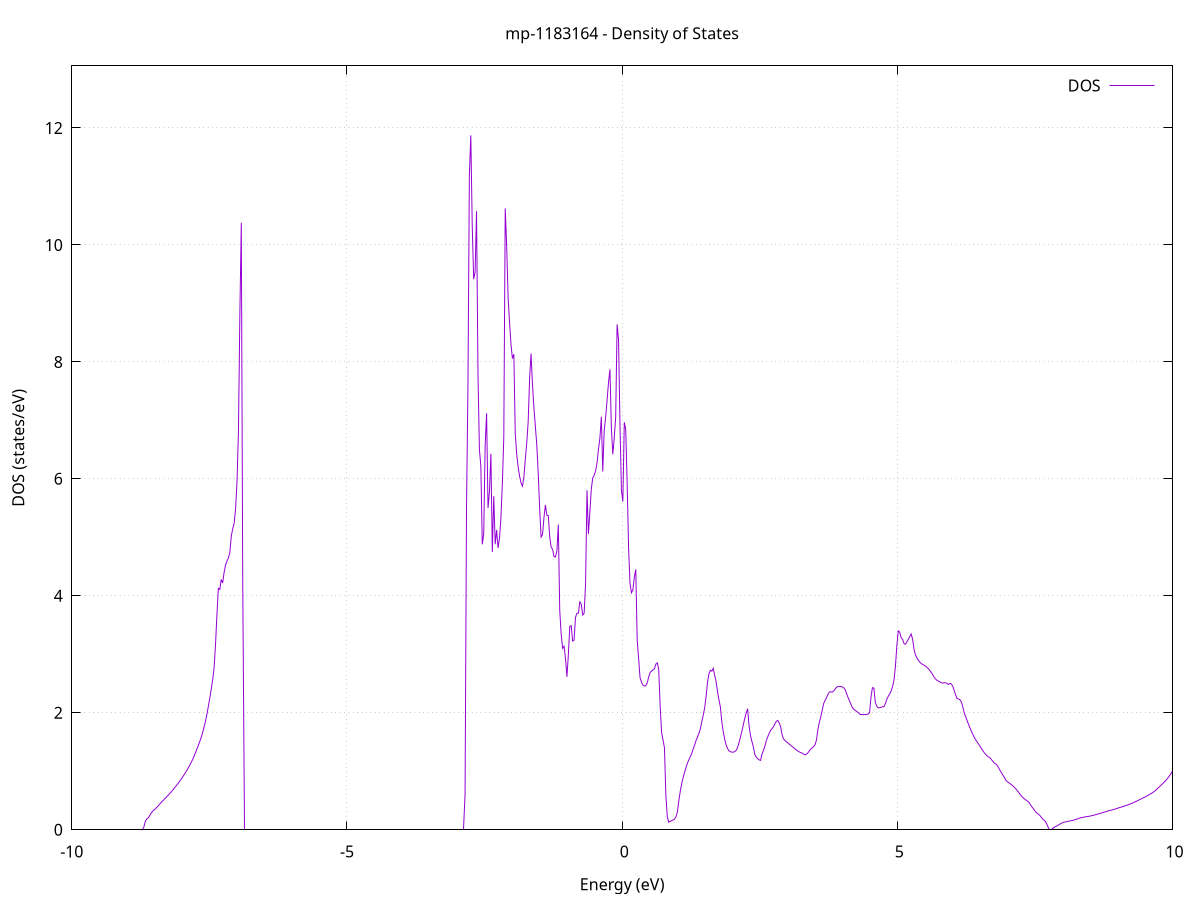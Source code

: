 set title 'mp-1183164 - Density of States'
set xlabel 'Energy (eV)'
set ylabel 'DOS (states/eV)'
set grid
set xrange [-10:10]
set yrange [0:13.061]
set xzeroaxis lt -1
set terminal png size 800,600
set output 'mp-1183164_dos_gnuplot.png'
plot '-' using 1:2 with lines title 'DOS'
-11.090000 0.000000
-11.063900 0.000000
-11.037800 0.000000
-11.011800 0.000000
-10.985700 0.000000
-10.959700 0.000000
-10.933600 0.000000
-10.907500 0.000000
-10.881500 0.000000
-10.855400 0.000000
-10.829300 0.000000
-10.803300 0.000000
-10.777200 0.000000
-10.751200 0.000000
-10.725100 0.000000
-10.699000 0.000000
-10.673000 0.000000
-10.646900 0.000000
-10.620800 0.000000
-10.594800 0.000000
-10.568700 0.000000
-10.542600 0.000000
-10.516600 0.000000
-10.490500 0.000000
-10.464500 0.000000
-10.438400 0.000000
-10.412300 0.000000
-10.386300 0.000000
-10.360200 0.000000
-10.334100 0.000000
-10.308100 0.000000
-10.282000 0.000000
-10.256000 0.000000
-10.229900 0.000000
-10.203800 0.000000
-10.177800 0.000000
-10.151700 0.000000
-10.125600 0.000000
-10.099600 0.000000
-10.073500 0.000000
-10.047500 0.000000
-10.021400 0.000000
-9.995300 0.000000
-9.969300 0.000000
-9.943200 0.000000
-9.917100 0.000000
-9.891100 0.000000
-9.865000 0.000000
-9.838900 0.000000
-9.812900 0.000000
-9.786800 0.000000
-9.760800 0.000000
-9.734700 0.000000
-9.708600 0.000000
-9.682600 0.000000
-9.656500 0.000000
-9.630400 0.000000
-9.604400 0.000000
-9.578300 0.000000
-9.552300 0.000000
-9.526200 0.000000
-9.500100 0.000000
-9.474100 0.000000
-9.448000 0.000000
-9.421900 0.000000
-9.395900 0.000000
-9.369800 0.000000
-9.343800 0.000000
-9.317700 0.000000
-9.291600 0.000000
-9.265600 0.000000
-9.239500 0.000000
-9.213400 0.000000
-9.187400 0.000000
-9.161300 0.000000
-9.135200 0.000000
-9.109200 0.000000
-9.083100 0.000000
-9.057100 0.000000
-9.031000 0.000000
-9.004900 0.000000
-8.978900 0.000000
-8.952800 0.000000
-8.926700 0.000000
-8.900700 0.000000
-8.874600 0.000000
-8.848600 0.000000
-8.822500 0.000000
-8.796400 0.000000
-8.770400 0.000000
-8.744300 0.000000
-8.718200 0.000300
-8.692200 0.040400
-8.666100 0.142000
-8.640000 0.184700
-8.614000 0.199000
-8.587900 0.237600
-8.561900 0.278300
-8.535800 0.312800
-8.509700 0.336100
-8.483700 0.354900
-8.457600 0.380400
-8.431500 0.407700
-8.405500 0.435300
-8.379400 0.463000
-8.353400 0.487700
-8.327300 0.513400
-8.301200 0.540700
-8.275200 0.565500
-8.249100 0.590400
-8.223000 0.616800
-8.197000 0.643800
-8.170900 0.673300
-8.144900 0.703600
-8.118800 0.734000
-8.092700 0.764800
-8.066700 0.796600
-8.040600 0.829000
-8.014500 0.861800
-7.988500 0.898400
-7.962400 0.936200
-7.936300 0.975000
-7.910300 1.014700
-7.884200 1.057200
-7.858200 1.103000
-7.832100 1.149700
-7.806000 1.198600
-7.780000 1.253600
-7.753900 1.314100
-7.727800 1.376400
-7.701800 1.440500
-7.675700 1.506900
-7.649700 1.576000
-7.623600 1.659200
-7.597500 1.752500
-7.571500 1.855500
-7.545400 1.972500
-7.519300 2.107800
-7.493300 2.247200
-7.467200 2.397800
-7.441200 2.560500
-7.415100 2.760700
-7.389000 3.155600
-7.363000 3.674900
-7.336900 4.128000
-7.310800 4.107900
-7.284800 4.279800
-7.258700 4.218200
-7.232600 4.399700
-7.206600 4.525400
-7.180500 4.594400
-7.154500 4.648000
-7.128400 4.737600
-7.102300 5.016700
-7.076300 5.145400
-7.050200 5.238600
-7.024100 5.486600
-6.998100 5.950200
-6.972000 6.782500
-6.946000 8.821000
-6.919900 10.377400
-6.893800 4.217000
-6.867800 0.000000
-6.841700 0.000000
-6.815600 0.000000
-6.789600 0.000000
-6.763500 0.000000
-6.737500 0.000000
-6.711400 0.000000
-6.685300 0.000000
-6.659300 0.000000
-6.633200 0.000000
-6.607100 0.000000
-6.581100 0.000000
-6.555000 0.000000
-6.528900 0.000000
-6.502900 0.000000
-6.476800 0.000000
-6.450800 0.000000
-6.424700 0.000000
-6.398600 0.000000
-6.372600 0.000000
-6.346500 0.000000
-6.320400 0.000000
-6.294400 0.000000
-6.268300 0.000000
-6.242300 0.000000
-6.216200 0.000000
-6.190100 0.000000
-6.164100 0.000000
-6.138000 0.000000
-6.111900 0.000000
-6.085900 0.000000
-6.059800 0.000000
-6.033800 0.000000
-6.007700 0.000000
-5.981600 0.000000
-5.955600 0.000000
-5.929500 0.000000
-5.903400 0.000000
-5.877400 0.000000
-5.851300 0.000000
-5.825200 0.000000
-5.799200 0.000000
-5.773100 0.000000
-5.747100 0.000000
-5.721000 0.000000
-5.694900 0.000000
-5.668900 0.000000
-5.642800 0.000000
-5.616700 0.000000
-5.590700 0.000000
-5.564600 0.000000
-5.538600 0.000000
-5.512500 0.000000
-5.486400 0.000000
-5.460400 0.000000
-5.434300 0.000000
-5.408200 0.000000
-5.382200 0.000000
-5.356100 0.000000
-5.330100 0.000000
-5.304000 0.000000
-5.277900 0.000000
-5.251900 0.000000
-5.225800 0.000000
-5.199700 0.000000
-5.173700 0.000000
-5.147600 0.000000
-5.121500 0.000000
-5.095500 0.000000
-5.069400 0.000000
-5.043400 0.000000
-5.017300 0.000000
-4.991200 0.000000
-4.965200 0.000000
-4.939100 0.000000
-4.913000 0.000000
-4.887000 0.000000
-4.860900 0.000000
-4.834900 0.000000
-4.808800 0.000000
-4.782700 0.000000
-4.756700 0.000000
-4.730600 0.000000
-4.704500 0.000000
-4.678500 0.000000
-4.652400 0.000000
-4.626400 0.000000
-4.600300 0.000000
-4.574200 0.000000
-4.548200 0.000000
-4.522100 0.000000
-4.496000 0.000000
-4.470000 0.000000
-4.443900 0.000000
-4.417800 0.000000
-4.391800 0.000000
-4.365700 0.000000
-4.339700 0.000000
-4.313600 0.000000
-4.287500 0.000000
-4.261500 0.000000
-4.235400 0.000000
-4.209300 0.000000
-4.183300 0.000000
-4.157200 0.000000
-4.131200 0.000000
-4.105100 0.000000
-4.079000 0.000000
-4.053000 0.000000
-4.026900 0.000000
-4.000800 0.000000
-3.974800 0.000000
-3.948700 0.000000
-3.922700 0.000000
-3.896600 0.000000
-3.870500 0.000000
-3.844500 0.000000
-3.818400 0.000000
-3.792300 0.000000
-3.766300 0.000000
-3.740200 0.000000
-3.714100 0.000000
-3.688100 0.000000
-3.662000 0.000000
-3.636000 0.000000
-3.609900 0.000000
-3.583800 0.000000
-3.557800 0.000000
-3.531700 0.000000
-3.505600 0.000000
-3.479600 0.000000
-3.453500 0.000000
-3.427500 0.000000
-3.401400 0.000000
-3.375300 0.000000
-3.349300 0.000000
-3.323200 0.000000
-3.297100 0.000000
-3.271100 0.000000
-3.245000 0.000000
-3.219000 0.000000
-3.192900 0.000000
-3.166800 0.000000
-3.140800 0.000000
-3.114700 0.000000
-3.088600 0.000000
-3.062600 0.000000
-3.036500 0.000000
-3.010400 0.000000
-2.984400 0.000000
-2.958300 0.000000
-2.932300 0.000000
-2.906200 0.000000
-2.880100 0.000000
-2.854100 0.609700
-2.828000 5.476400
-2.801900 7.564400
-2.775900 11.184200
-2.749800 11.873500
-2.723800 10.327900
-2.697700 9.414400
-2.671600 9.537400
-2.645600 10.576800
-2.619500 7.794500
-2.593400 6.504900
-2.567400 6.218300
-2.541300 4.880700
-2.515300 5.055400
-2.489200 6.562600
-2.463100 7.122000
-2.437100 5.502000
-2.411000 5.778000
-2.384900 6.429700
-2.358900 4.749400
-2.332800 5.702700
-2.306700 4.882500
-2.280700 5.126800
-2.254600 4.817800
-2.228600 4.986700
-2.202500 5.334500
-2.176400 5.922700
-2.150400 6.714100
-2.124300 10.624800
-2.098200 9.979900
-2.072200 9.101400
-2.046100 8.674800
-2.020100 8.305200
-1.994000 8.057200
-1.967900 8.131900
-1.941900 6.770800
-1.915800 6.419200
-1.889700 6.206400
-1.863700 6.048200
-1.837600 5.932800
-1.811500 5.874800
-1.785500 6.030600
-1.759400 6.340400
-1.733400 6.611300
-1.707300 6.979400
-1.681200 7.719200
-1.655200 8.141800
-1.629100 7.608900
-1.603000 7.211000
-1.577000 6.899800
-1.550900 6.578600
-1.524900 6.098400
-1.498800 5.496300
-1.472700 5.004600
-1.446700 5.047500
-1.420600 5.340000
-1.394500 5.552800
-1.368500 5.378400
-1.342400 5.372100
-1.316400 5.015500
-1.290300 4.833900
-1.264200 4.796600
-1.238200 4.672900
-1.212100 4.664300
-1.186000 4.761600
-1.160000 5.219600
-1.133900 3.751000
-1.107800 3.343300
-1.081800 3.103500
-1.055700 3.138900
-1.029700 2.933300
-1.003600 2.615400
-0.977500 2.989900
-0.951500 3.479200
-0.925400 3.489800
-0.899300 3.226100
-0.873300 3.243200
-0.847200 3.631400
-0.821200 3.702700
-0.795100 3.702000
-0.769000 3.896500
-0.743000 3.859200
-0.716900 3.671300
-0.690800 3.703000
-0.664800 4.200700
-0.638700 5.805000
-0.612700 5.058300
-0.586600 5.430500
-0.560500 5.823800
-0.534500 6.015700
-0.508400 6.057800
-0.482300 6.139900
-0.456300 6.270600
-0.430200 6.505200
-0.404100 6.694900
-0.378100 7.062400
-0.352000 6.126200
-0.326000 6.824000
-0.299900 7.052300
-0.273800 7.338300
-0.247800 7.649200
-0.221700 7.872400
-0.195600 6.866700
-0.169600 6.419800
-0.143500 6.703700
-0.117500 7.051700
-0.091400 8.640800
-0.065300 8.370400
-0.039300 6.921900
-0.013200 5.806100
0.012900 5.611000
0.038900 6.967500
0.065000 6.842200
0.091000 5.929700
0.117100 4.808100
0.143200 4.209000
0.169200 4.051000
0.195300 4.104500
0.221400 4.318900
0.247400 4.452500
0.273500 3.241300
0.299600 2.925800
0.325600 2.598600
0.351700 2.522200
0.377700 2.473700
0.403800 2.456700
0.429900 2.464100
0.455900 2.511300
0.482000 2.610600
0.508100 2.690100
0.534100 2.711600
0.560200 2.735600
0.586200 2.749700
0.612300 2.832800
0.638400 2.853600
0.664400 2.741600
0.690500 2.118900
0.716600 1.667500
0.742600 1.534800
0.768700 1.405000
0.794700 0.577200
0.820800 0.219600
0.846900 0.129500
0.872900 0.142900
0.899000 0.155800
0.925100 0.168400
0.951100 0.180900
0.977200 0.221100
1.003300 0.303600
1.029300 0.490100
1.055400 0.654700
1.081400 0.787600
1.107500 0.889800
1.133600 0.977400
1.159600 1.062800
1.185700 1.137200
1.211800 1.195900
1.237800 1.248300
1.263900 1.301500
1.289900 1.379800
1.316000 1.446100
1.342100 1.524900
1.368100 1.581800
1.394200 1.647600
1.420300 1.725300
1.446300 1.840500
1.472400 1.955700
1.498400 2.077200
1.524500 2.274200
1.550600 2.516100
1.576600 2.665700
1.602700 2.728200
1.628800 2.711400
1.654800 2.760400
1.680900 2.642200
1.707000 2.535100
1.733000 2.359400
1.759100 2.226200
1.785100 2.098800
1.811200 1.845100
1.837300 1.677600
1.863300 1.547200
1.889400 1.450900
1.915500 1.389200
1.941500 1.350000
1.967600 1.334900
1.993600 1.327800
2.019700 1.326800
2.045800 1.336000
2.071800 1.357400
2.097900 1.406700
2.124000 1.490000
2.150000 1.586300
2.176100 1.684600
2.202100 1.795400
2.228200 1.905500
2.254300 1.996000
2.280300 2.069500
2.306400 1.770900
2.332500 1.608600
2.358500 1.508200
2.384600 1.415700
2.410700 1.289100
2.436700 1.241400
2.462800 1.216500
2.488800 1.195400
2.514900 1.185900
2.541000 1.294100
2.567000 1.351100
2.593100 1.430200
2.619200 1.520900
2.645200 1.588100
2.671300 1.648100
2.697300 1.698800
2.723400 1.729700
2.749500 1.760400
2.775500 1.811800
2.801600 1.856100
2.827700 1.869200
2.853700 1.828200
2.879800 1.760900
2.905800 1.627400
2.931900 1.554200
2.958000 1.528100
2.984000 1.505700
3.010100 1.485000
3.036200 1.464700
3.062200 1.444700
3.088300 1.424800
3.114400 1.404400
3.140400 1.383800
3.166500 1.363600
3.192500 1.346600
3.218600 1.331900
3.244700 1.319600
3.270700 1.309900
3.296800 1.295300
3.322900 1.281600
3.348900 1.292300
3.375000 1.315500
3.401000 1.350200
3.427100 1.379400
3.453200 1.400300
3.479200 1.423300
3.505300 1.454600
3.531400 1.536200
3.557400 1.718700
3.583500 1.839700
3.609500 1.930400
3.635600 2.046200
3.661700 2.157700
3.687700 2.211500
3.713800 2.260600
3.739900 2.315000
3.765900 2.356700
3.792000 2.359700
3.818100 2.352900
3.844100 2.373500
3.870200 2.405200
3.896200 2.437000
3.922300 2.447800
3.948400 2.452100
3.974400 2.450000
4.000500 2.442600
4.026600 2.427300
4.052600 2.395400
4.078700 2.327400
4.104700 2.262600
4.130800 2.203800
4.156900 2.147900
4.182900 2.088200
4.209000 2.061700
4.235100 2.041000
4.261100 2.022800
4.287200 2.005600
4.313200 1.982600
4.339300 1.968100
4.365400 1.968100
4.391400 1.969000
4.417500 1.970000
4.443600 1.972300
4.469600 1.978300
4.495700 2.003000
4.521800 2.271900
4.547800 2.430100
4.573900 2.421300
4.599900 2.181200
4.626000 2.112900
4.652100 2.085100
4.678100 2.086300
4.704200 2.093300
4.730300 2.104300
4.756300 2.102100
4.782400 2.156200
4.808400 2.229900
4.834500 2.281900
4.860600 2.320400
4.886600 2.370500
4.912700 2.446500
4.938800 2.559600
4.964800 2.780400
4.990900 3.145500
5.016900 3.399800
5.043000 3.380200
5.069100 3.282800
5.095100 3.257900
5.121200 3.184500
5.147300 3.171800
5.173300 3.212600
5.199400 3.255600
5.225500 3.304600
5.251500 3.347200
5.277600 3.259700
5.303600 3.085700
5.329700 2.988000
5.355800 2.938500
5.381800 2.900000
5.407900 2.867400
5.434000 2.842700
5.460000 2.826600
5.486100 2.813400
5.512100 2.800700
5.538200 2.776300
5.564300 2.754000
5.590300 2.723400
5.616400 2.690900
5.642500 2.652100
5.668500 2.610900
5.694600 2.578300
5.720700 2.554200
5.746700 2.540700
5.772800 2.530300
5.798800 2.514400
5.824900 2.508500
5.851000 2.514100
5.877000 2.514000
5.903100 2.499800
5.929200 2.484600
5.955200 2.504600
5.981300 2.493300
6.007300 2.453200
6.033400 2.380000
6.059500 2.303800
6.085500 2.244200
6.111600 2.236100
6.137700 2.223400
6.163700 2.187100
6.189800 2.102000
6.215800 1.997500
6.241900 1.932500
6.268000 1.867100
6.294000 1.801600
6.320100 1.742700
6.346200 1.683900
6.372200 1.628400
6.398300 1.581400
6.424400 1.538100
6.450400 1.500700
6.476500 1.465900
6.502500 1.429100
6.528600 1.390700
6.554700 1.353000
6.580700 1.316300
6.606800 1.288200
6.632900 1.263500
6.658900 1.242200
6.685000 1.230900
6.711000 1.198400
6.737100 1.169100
6.763200 1.140000
6.789200 1.125400
6.815300 1.099900
6.841400 1.058900
6.867400 1.014700
6.893500 0.972100
6.919500 0.931300
6.945600 0.895300
6.971700 0.844700
6.997700 0.824100
7.023800 0.805400
7.049900 0.787900
7.075900 0.769100
7.102000 0.748800
7.128100 0.725200
7.154100 0.698900
7.180200 0.668400
7.206200 0.636600
7.232300 0.605100
7.258400 0.573100
7.284400 0.547400
7.310500 0.527000
7.336600 0.510200
7.362600 0.491700
7.388700 0.470700
7.414700 0.435700
7.440800 0.397600
7.466900 0.365800
7.492900 0.332400
7.519000 0.302900
7.545100 0.280900
7.571100 0.260500
7.597200 0.236700
7.623200 0.204100
7.649300 0.175800
7.675400 0.160100
7.701400 0.122400
7.727500 0.074400
7.753600 0.014400
7.779600 0.000300
7.805700 0.010100
7.831800 0.030500
7.857800 0.045900
7.883900 0.057000
7.909900 0.071600
7.936000 0.086000
7.962100 0.100300
7.988100 0.114400
8.014200 0.125400
8.040300 0.131200
8.066300 0.137100
8.092400 0.142200
8.118400 0.147400
8.144500 0.152600
8.170600 0.157900
8.196600 0.163400
8.222700 0.170000
8.248800 0.177900
8.274800 0.186500
8.300900 0.195100
8.326900 0.203700
8.353000 0.209600
8.379100 0.214700
8.405100 0.219400
8.431200 0.223700
8.457300 0.227500
8.483300 0.231000
8.509400 0.235700
8.535500 0.241000
8.561500 0.247000
8.587600 0.253600
8.613600 0.260700
8.639700 0.267900
8.665800 0.275000
8.691800 0.282100
8.717900 0.289300
8.744000 0.296700
8.770000 0.304200
8.796100 0.311700
8.822100 0.319400
8.848200 0.326100
8.874300 0.331700
8.900300 0.338500
8.926400 0.345800
8.952500 0.353800
8.978500 0.361700
9.004600 0.369400
9.030600 0.377100
9.056700 0.384700
9.082800 0.392300
9.108800 0.400100
9.134900 0.408300
9.161000 0.416600
9.187000 0.425100
9.213100 0.433800
9.239200 0.443000
9.265200 0.453300
9.291300 0.464200
9.317300 0.475600
9.343400 0.487500
9.369500 0.499800
9.395500 0.511900
9.421600 0.524200
9.447700 0.536500
9.473700 0.548100
9.499800 0.560100
9.525800 0.573400
9.551900 0.587200
9.578000 0.601400
9.604000 0.615900
9.630100 0.630700
9.656200 0.646000
9.682200 0.664800
9.708300 0.689400
9.734300 0.711400
9.760400 0.733700
9.786500 0.756400
9.812500 0.780200
9.838600 0.805200
9.864700 0.831300
9.890700 0.856900
9.916800 0.887200
9.942900 0.920600
9.968900 0.953000
9.995000 0.997400
10.021000 1.124800
10.047100 1.200300
10.073200 1.264700
10.099200 1.327800
10.125300 1.478300
10.151400 1.628500
10.177400 1.697500
10.203500 1.730700
10.229500 1.686800
10.255600 1.523700
10.281700 1.432700
10.307700 1.418400
10.333800 1.409500
10.359900 1.402200
10.385900 1.401700
10.412000 1.409000
10.438000 1.416300
10.464100 1.423400
10.490200 1.422200
10.516200 1.418300
10.542300 1.413400
10.568400 1.405900
10.594400 1.374300
10.620500 1.372000
10.646600 1.369800
10.672600 1.368600
10.698700 1.368500
10.724700 1.368900
10.750800 1.369700
10.776900 1.371400
10.802900 1.374700
10.829000 1.378600
10.855100 1.381600
10.881100 1.384200
10.907200 1.387200
10.933200 1.390600
10.959300 1.396300
10.985400 1.401600
11.011400 1.405200
11.037500 1.409900
11.063600 1.416500
11.089600 1.423300
11.115700 1.429700
11.141700 1.435800
11.167800 1.442000
11.193900 1.448800
11.219900 1.461100
11.246000 1.478700
11.272100 1.494000
11.298100 1.511400
11.324200 1.532300
11.350300 1.578300
11.376300 1.619900
11.402400 1.660400
11.428400 1.709400
11.454500 1.730200
11.480600 1.714200
11.506600 1.731900
11.532700 1.823700
11.558800 1.910200
11.584800 2.006300
11.610900 2.138000
11.636900 3.005600
11.663000 2.016800
11.689100 1.752900
11.715100 1.610900
11.741200 1.516800
11.767300 1.434900
11.793300 1.359300
11.819400 1.298900
11.845400 1.226600
11.871500 1.167800
11.897600 1.174600
11.923600 1.176400
11.949700 1.140300
11.975800 1.114800
12.001800 1.077000
12.027900 1.022600
12.054000 0.966000
12.080000 0.927200
12.106100 0.879600
12.132100 0.822600
12.158200 0.708100
12.184300 0.670600
12.210300 0.703800
12.236400 0.556500
12.262500 0.460200
12.288500 0.502600
12.314600 0.552600
12.340600 0.597600
12.366700 0.648500
12.392800 0.708200
12.418800 0.791800
12.444900 0.891500
12.471000 0.998500
12.497000 1.324400
12.523100 2.057900
12.549200 1.673600
12.575200 1.556800
12.601300 1.510100
12.627300 1.536500
12.653400 1.565500
12.679500 1.592200
12.705500 1.613400
12.731600 1.630100
12.757700 1.642700
12.783700 1.690200
12.809800 1.748100
12.835800 1.833300
12.861900 1.937600
12.888000 2.051200
12.914000 2.204700
12.940100 2.368200
12.966200 2.631800
12.992200 2.999800
13.018300 3.345400
13.044300 3.788000
13.070400 4.269300
13.096500 4.875700
13.122500 5.273700
13.148600 5.312100
13.174700 5.428000
13.200700 4.868400
13.226800 4.588100
13.252900 4.991800
13.278900 6.255300
13.305000 6.872900
13.331000 6.375800
13.357100 3.909400
13.383200 3.146700
13.409200 2.686600
13.435300 2.344700
13.461400 2.092900
13.487400 1.910800
13.513500 1.829900
13.539500 1.815900
13.565600 1.776900
13.591700 1.729800
13.617700 1.651900
13.643800 1.562300
13.669900 1.500600
13.695900 1.392000
13.722000 1.306000
13.748000 1.222100
13.774100 1.098400
13.800200 1.047300
13.826200 1.009100
13.852300 0.983800
13.878400 0.971800
13.904400 0.968900
13.930500 0.976600
13.956600 0.987000
13.982600 0.999500
14.008700 1.026000
14.034700 1.025400
14.060800 0.957600
14.086900 0.884200
14.112900 0.859600
14.139000 0.874700
14.165100 0.893100
14.191100 0.913500
14.217200 0.948500
14.243200 0.947900
14.269300 0.965600
14.295400 0.983300
14.321400 1.000500
14.347500 1.018000
14.373600 1.037300
14.399600 1.060100
14.425700 1.097900
14.451700 1.143300
14.477800 1.219000
14.503900 1.366200
14.529900 1.713900
14.556000 2.119000
14.582100 2.471400
14.608100 2.653000
14.634200 2.759900
14.660300 2.801800
14.686300 2.876900
14.712400 3.042500
14.738400 3.299800
14.764500 3.591500
14.790600 3.886200
14.816600 4.213300
14.842700 4.652200
14.868800 4.737500
14.894800 4.322700
14.920900 4.082000
14.946900 3.590700
14.973000 3.288200
14.999100 3.205600
15.025100 3.145000
15.051200 3.033800
15.077300 2.932200
15.103300 2.801300
15.129400 2.642300
15.155400 2.568200
15.181500 2.518600
15.207600 2.526100
15.233600 2.448100
15.259700 2.310900
15.285800 2.111100
15.311800 1.898100
15.337900 1.595700
15.364000 1.461500
15.390000 1.390200
15.416100 1.328400
15.442100 1.289700
15.468200 1.260400
15.494300 1.239400
15.520300 1.259700
15.546400 1.296500
15.572500 1.328300
15.598500 1.357200
15.624600 1.388300
15.650600 1.426400
15.676700 1.470800
15.702800 1.517500
15.728800 1.562800
15.754900 1.611500
15.781000 1.607900
15.807000 1.629000
15.833100 1.648200
15.859100 1.668100
15.885200 1.682100
15.911300 1.658300
15.937300 1.661000
15.963400 1.669000
15.989500 1.675400
16.015500 1.680500
16.041600 1.685000
16.067700 1.689600
16.093700 1.694700
16.119800 1.700800
16.145800 1.708700
16.171900 1.719600
16.198000 1.727900
16.224000 1.741400
16.250100 1.752000
16.276200 1.769300
16.302200 2.116500
16.328300 1.949400
16.354300 2.068500
16.380400 2.406400
16.406500 3.135100
16.432500 3.977300
16.458600 4.324200
16.484700 4.267100
16.510700 4.505900
16.536800 3.800100
16.562800 3.069400
16.588900 2.575500
16.615000 2.349900
16.641000 2.205000
16.667100 2.055600
16.693200 1.924000
16.719200 1.803200
16.745300 1.687300
16.771400 1.599600
16.797400 1.548900
16.823500 1.482500
16.849500 1.433900
16.875600 1.411000
16.901700 1.391300
16.927700 1.373500
16.953800 1.357500
16.979900 1.343000
17.005900 1.329800
17.032000 1.317400
17.058000 1.307600
17.084100 1.303600
17.110200 1.308900
17.136200 1.317600
17.162300 1.319400
17.188400 1.309300
17.214400 1.306200
17.240500 1.300100
17.266500 1.291500
17.292600 1.283700
17.318700 1.284200
17.344700 1.302400
17.370800 1.337400
17.396900 1.391800
17.422900 1.750300
17.449000 1.647100
17.475100 1.589900
17.501100 1.474700
17.527200 1.359300
17.553200 1.250200
17.579300 1.147600
17.605400 1.102200
17.631400 1.069800
17.657500 1.046200
17.683600 1.031500
17.709600 1.017400
17.735700 0.994600
17.761700 0.978400
17.787800 0.977800
17.813900 0.979800
17.839900 0.983900
17.866000 0.988600
17.892100 0.995300
17.918100 1.005900
17.944200 1.020400
17.970200 1.038700
17.996300 1.065200
18.022400 1.108500
18.048400 1.167400
18.074500 1.268700
18.100600 1.367500
18.126600 1.480300
18.152700 1.588500
18.178800 1.695600
18.204800 1.819900
18.230900 1.941900
18.256900 2.034600
18.283000 2.091200
18.309100 2.112200
18.335100 2.118200
18.361200 2.153300
18.387300 2.163100
18.413300 2.083800
18.439400 1.982400
18.465400 1.910200
18.491500 1.825200
18.517600 1.739400
18.543600 1.659200
18.569700 1.590900
18.595800 1.546000
18.621800 1.507900
18.647900 1.440200
18.673900 1.356300
18.700000 1.224200
18.726100 1.113600
18.752100 1.069800
18.778200 1.064400
18.804300 1.092600
18.830300 1.177500
18.856400 1.256700
18.882500 1.310000
18.908500 1.336000
18.934600 1.333300
18.960600 1.337500
18.986700 1.348000
19.012800 1.370500
19.038800 1.423300
19.064900 1.554600
19.091000 1.636700
19.117000 1.709700
19.143100 1.784300
19.169100 1.857500
19.195200 1.965200
19.221300 2.147500
19.247300 2.283700
19.273400 2.224000
19.299500 2.136000
19.325500 2.084100
19.351600 1.949000
19.377600 1.803200
19.403700 1.588900
19.429800 1.483400
19.455800 1.417100
19.481900 1.374300
19.508000 1.330900
19.534000 1.325700
19.560100 1.324100
19.586200 1.325900
19.612200 1.344400
19.638300 1.357800
19.664300 1.365300
19.690400 1.383600
19.716500 1.426200
19.742500 1.602100
19.768600 1.712100
19.794700 1.798800
19.820700 1.885500
19.846800 1.986200
19.872800 2.080800
19.898900 2.284900
19.925000 2.260000
19.951000 2.173200
19.977100 2.086500
20.003200 1.984100
20.029200 1.916800
20.055300 1.899400
20.081400 1.825400
20.107400 1.727800
20.133500 1.663500
20.159500 1.646600
20.185600 1.640400
20.211700 1.634200
20.237700 1.624200
20.263800 1.613300
20.289900 1.606100
20.315900 1.604600
20.342000 1.611200
20.368000 1.614700
20.394100 1.623100
20.420200 1.632300
20.446200 1.650800
20.472300 1.676100
20.498400 1.694300
20.524400 1.708400
20.550500 1.756400
20.576500 1.761000
20.602600 1.707300
20.628700 1.631600
20.654700 1.553800
20.680800 1.461700
20.706900 1.352700
20.732900 1.230700
20.759000 1.093200
20.785100 0.949700
20.811100 0.838100
20.837200 0.761600
20.863200 0.687500
20.889300 0.599400
20.915400 0.512400
20.941400 0.462100
20.967500 0.404500
20.993600 0.320100
21.019600 0.301600
21.045700 0.294800
21.071700 0.290500
21.097800 0.287800
21.123900 0.285500
21.149900 0.295200
21.176000 0.313200
21.202100 0.332000
21.228100 0.351200
21.254200 0.370800
21.280200 0.391700
21.306300 0.445300
21.332400 0.496000
21.358400 0.517000
21.384500 0.547300
21.410600 0.574400
21.436600 0.620000
21.462700 0.701600
21.488800 0.837600
21.514800 1.049900
21.540900 1.240400
21.566900 1.328600
21.593000 1.397100
21.619100 1.458600
21.645100 1.529700
21.671200 1.572000
21.697300 1.587100
21.723300 1.561200
21.749400 1.549200
21.775400 1.542700
21.801500 1.517200
21.827600 1.477300
21.853600 1.442000
21.879700 1.424700
21.905800 1.451800
21.931800 1.450800
21.957900 1.428400
21.983900 1.403500
22.010000 1.390100
22.036100 1.387400
22.062100 1.403800
22.088200 1.440000
22.114300 1.493800
22.140300 1.561600
22.166400 1.645500
22.192500 1.753400
22.218500 1.921500
22.244600 2.153300
22.270600 2.357400
22.296700 2.730200
22.322800 2.508500
22.348800 2.564900
22.374900 2.594400
22.401000 2.592100
22.427000 2.567500
22.453100 2.537700
22.479100 2.553800
22.505200 2.629800
22.531300 2.711600
22.557300 2.808800
22.583400 2.841600
22.609500 2.794000
22.635500 2.682300
22.661600 2.366300
22.687600 2.291100
22.713700 2.250100
22.739800 2.181500
22.765800 2.071900
22.791900 2.035700
22.818000 2.004600
22.844000 1.964000
22.870100 1.915700
22.896200 1.887600
22.922200 1.889800
22.948300 1.860400
22.974300 1.859100
23.000400 1.787300
23.026500 1.737800
23.052500 1.711200
23.078600 1.704000
23.104700 1.715600
23.130700 1.713400
23.156800 1.746500
23.182800 1.782500
23.208900 1.765000
23.235000 1.768100
23.261000 1.766100
23.287100 1.736600
23.313200 1.692400
23.339200 1.657500
23.365300 1.657900
23.391300 1.674100
23.417400 1.645000
23.443500 1.596200
23.469500 1.573400
23.495600 1.552300
23.521700 1.532200
23.547700 1.509500
23.573800 1.475800
23.599900 1.437600
23.625900 1.399700
23.652000 1.388300
23.678000 1.385600
23.704100 1.387000
23.730200 1.398400
23.756200 1.397000
23.782300 1.398100
23.808400 1.418800
23.834400 1.448700
23.860500 1.476900
23.886500 1.499400
23.912600 1.509700
23.938700 1.485900
23.964700 1.516100
23.990800 1.539700
24.016900 1.568800
24.042900 1.603800
24.069000 1.643700
24.095000 1.688100
24.121100 1.736900
24.147200 1.808700
24.173200 1.911700
24.199300 1.960200
24.225400 2.005600
24.251400 2.097700
24.277500 2.123800
24.303600 2.228300
24.329600 2.370500
24.355700 2.482200
24.381700 2.520100
24.407800 2.531800
24.433900 2.569200
24.459900 2.564300
24.486000 2.583400
24.512100 2.600900
24.538100 2.616500
24.564200 2.612300
24.590200 2.629600
24.616300 2.661000
24.642400 2.610700
24.668400 2.575900
24.694500 2.576500
24.720600 2.604900
24.746600 2.663700
24.772700 2.762200
24.798700 2.877800
24.824800 3.115300
24.850900 3.414500
24.876900 3.619900
24.903000 3.517800
24.929100 3.347800
24.955100 3.249700
24.981200 3.162100
25.007300 3.071600
25.033300 2.996100
25.059400 2.971400
25.085400 2.954500
25.111500 2.943300
25.137600 3.011600
25.163600 2.809000
25.189700 2.615000
25.215800 2.435700
25.241800 2.283800
25.267900 2.205000
25.293900 2.101800
25.320000 2.099300
25.346100 2.108300
25.372100 2.097600
25.398200 2.052200
25.424300 1.985300
25.450300 1.943000
25.476400 1.950700
25.502400 1.950400
25.528500 1.958800
25.554600 1.958200
25.580600 1.897700
25.606700 1.810300
25.632800 1.977700
25.658800 2.190200
25.684900 2.422500
25.711000 2.531800
25.737000 2.618000
25.763100 2.693800
25.789100 2.756200
25.815200 2.801100
25.841300 2.664800
25.867300 2.504100
25.893400 2.443900
25.919500 2.376800
25.945500 2.325800
25.971600 2.410900
25.997600 3.208000
26.023700 3.241200
26.049800 2.632500
26.075800 2.475100
26.101900 3.061600
26.128000 3.218700
26.154000 3.565700
26.180100 3.903800
26.206100 4.103200
26.232200 4.169200
26.258300 3.988200
26.284300 3.876300
26.310400 3.776100
26.336500 3.695800
26.362500 3.674600
26.388600 3.691000
26.414700 3.726400
26.440700 3.804700
26.466800 3.934000
26.492800 4.039800
26.518900 3.798900
26.545000 3.623200
26.571000 3.173700
26.597100 2.950900
26.623200 2.831600
26.649200 2.763000
26.675300 2.788200
26.701300 2.699800
26.727400 2.487000
26.753500 2.436400
26.779500 2.454500
26.805600 2.442500
26.831700 2.391700
26.857700 2.400300
26.883800 2.462600
26.909800 2.556400
26.935900 2.682400
26.962000 2.876900
26.988000 3.192100
27.014100 3.197100
27.040200 3.379300
27.066200 3.538800
27.092300 3.467800
27.118400 3.330100
27.144400 3.264600
27.170500 3.130400
27.196500 2.901300
27.222600 2.858600
27.248700 2.850200
27.274700 2.865500
27.300800 2.887400
27.326900 2.808600
27.352900 2.809700
27.379000 2.852300
27.405000 3.009200
27.431100 3.065900
27.457200 2.789900
27.483200 2.399500
27.509300 2.278900
27.535400 2.311200
27.561400 2.325000
27.587500 2.368400
27.613600 2.787000
27.639600 3.216200
27.665700 3.147900
27.691700 3.102600
27.717800 3.138600
27.743900 3.124000
27.769900 3.395000
27.796000 3.238400
27.822100 3.259500
27.848100 3.284200
27.874200 3.320400
27.900200 3.330500
27.926300 3.232300
27.952400 3.043200
27.978400 3.275300
28.004500 3.108500
28.030600 2.909800
28.056600 2.734000
28.082700 2.583100
28.108700 2.444100
28.134800 2.341700
28.160900 2.231800
28.186900 2.136700
28.213000 2.064800
28.239100 1.985100
28.265100 1.953300
28.291200 1.970900
28.317300 1.935900
28.343300 1.920200
28.369400 1.923300
28.395400 1.922600
28.421500 1.981100
28.447600 2.111200
28.473600 2.276800
28.499700 2.474000
28.525800 2.663800
28.551800 2.825300
28.577900 2.971700
28.603900 3.092300
28.630000 3.127100
28.656100 3.093600
28.682100 3.038800
28.708200 3.010200
28.734300 3.113300
28.760300 3.303600
28.786400 3.253900
28.812400 3.191700
28.838500 3.089200
28.864600 2.906400
28.890600 2.690900
28.916700 2.468900
28.942800 2.321600
28.968800 2.200600
28.994900 2.086900
29.021000 2.079400
29.047000 2.098200
29.073100 2.178200
29.099100 2.461600
29.125200 2.700700
29.151300 2.695300
29.177300 2.728300
29.203400 2.739100
29.229500 2.595900
29.255500 2.531900
29.281600 2.532000
29.307600 2.566700
29.333700 2.611300
29.359800 2.660900
29.385800 2.745500
29.411900 2.857600
29.438000 2.950800
29.464000 3.065900
29.490100 3.113100
29.516100 3.086500
29.542200 3.040900
29.568300 2.981100
29.594300 2.899300
29.620400 2.926800
29.646500 2.779700
29.672500 2.599500
29.698600 2.361900
29.724700 2.127900
29.750700 1.945700
29.776800 1.838000
29.802800 1.874600
29.828900 1.912000
29.855000 2.012000
29.881000 2.253300
29.907100 2.330300
29.933200 2.126200
29.959200 2.356400
29.985300 2.452400
30.011300 2.555500
30.037400 2.703700
30.063500 2.567900
30.089500 2.606500
30.115600 2.592000
30.141700 2.469400
30.167700 2.322200
30.193800 2.176400
30.219800 2.072800
30.245900 1.990200
30.272000 1.930100
30.298000 1.928100
30.324100 1.949800
30.350200 1.990600
30.376200 2.045800
30.402300 2.109800
30.428400 2.188000
30.454400 2.239700
30.480500 2.291100
30.506500 2.326500
30.532600 2.352100
30.558700 2.382500
30.584700 2.444500
30.610800 2.507700
30.636900 2.549500
30.662900 2.575700
30.689000 2.487100
30.715000 2.220100
30.741100 2.129000
30.767200 2.297000
30.793200 2.236600
30.819300 2.005700
30.845400 1.924800
30.871400 1.867900
30.897500 1.838600
30.923500 1.828300
30.949600 1.815300
30.975700 1.813400
31.001700 1.791200
31.027800 1.735000
31.053900 1.676800
31.079900 1.648400
31.106000 1.640400
31.132100 1.680200
31.158100 1.808500
31.184200 1.949300
31.210200 2.112700
31.236300 2.278700
31.262400 2.461600
31.288400 2.670600
31.314500 2.778300
31.340600 2.879400
31.366600 3.021400
31.392700 3.131500
31.418700 3.333500
31.444800 3.281800
31.470900 3.234000
31.496900 3.022600
31.523000 2.907300
31.549100 2.826500
31.575100 2.706400
31.601200 2.595200
31.627200 2.512800
31.653300 2.450900
31.679400 2.407400
31.705400 2.391000
31.731500 2.402700
31.757600 2.571700
31.783600 2.739700
31.809700 2.924400
31.835800 3.243000
31.861800 3.314200
31.887900 3.213100
31.913900 3.266500
31.940000 3.137900
31.966100 3.078900
31.992100 3.007600
32.018200 2.402900
32.044300 2.010300
32.070300 1.718500
32.096400 1.511000
32.122400 1.390700
32.148500 1.320100
32.174600 1.266800
32.200600 1.211200
32.226700 1.163700
32.252800 1.161500
32.278800 1.174500
32.304900 1.238100
32.330900 1.280600
32.357000 1.306500
32.383100 1.331100
32.409100 1.360100
32.435200 1.380200
32.461300 1.401000
32.487300 1.422600
32.513400 1.445700
32.539500 1.474800
32.565500 1.511000
32.591600 1.554800
32.617600 1.604900
32.643700 1.662100
32.669800 1.740000
32.695800 1.831700
32.721900 1.906600
32.748000 1.990800
32.774000 2.100900
32.800100 2.273300
32.826100 2.443100
32.852200 2.596400
32.878300 2.737700
32.904300 2.826200
32.930400 2.900400
32.956500 2.761700
32.982500 2.663900
33.008600 2.631100
33.034600 2.628300
33.060700 2.639300
33.086800 2.650500
33.112800 2.679000
33.138900 2.714300
33.165000 2.683200
33.191000 2.674400
33.217100 2.681600
33.243200 2.686400
33.269200 2.576900
33.295300 2.677600
33.321300 2.899800
33.347400 3.047200
33.373500 2.847000
33.399500 2.705400
33.425600 2.647700
33.451700 2.597800
33.477700 2.541400
33.503800 2.497600
33.529800 2.460400
33.555900 2.439400
33.582000 2.434700
33.608000 2.491400
33.634100 2.704100
33.660200 2.781500
33.686200 2.810200
33.712300 2.804100
33.738300 2.778900
33.764400 2.779200
33.790500 2.793300
33.816500 2.763700
33.842600 2.764600
33.868700 2.830000
33.894700 2.902300
33.920800 2.957900
33.946900 2.977200
33.972900 2.976300
33.999000 2.977200
34.025000 2.950200
34.051100 2.983900
34.077200 2.946200
34.103200 2.684000
34.129300 2.366900
34.155400 2.331700
34.181400 2.443800
34.207500 2.555900
34.233500 2.696400
34.259600 2.776000
34.285700 2.561700
34.311700 2.411900
34.337800 2.309200
34.363900 2.235600
34.389900 2.181800
34.416000 2.148700
34.442100 2.129900
34.468100 2.098300
34.494200 2.061900
34.520200 2.011700
34.546300 1.961600
34.572400 1.912800
34.598400 1.842200
34.624500 1.761100
34.650600 1.687800
34.676600 1.689900
34.702700 1.712800
34.728700 1.754900
34.754800 1.799300
34.780900 1.805800
34.806900 1.802700
34.833000 1.796200
34.859100 1.784200
34.885100 1.747000
34.911200 1.716600
34.937200 1.685000
34.963300 1.636900
34.989400 1.563900
35.015400 1.533100
35.041500 1.884000
35.067600 1.467100
35.093600 1.558200
35.119700 1.662800
35.145800 1.793800
35.171800 1.980200
35.197900 2.160900
35.223900 2.388500
35.250000 2.606900
35.276100 2.655300
35.302100 2.728200
35.328200 2.797100
35.354300 2.906100
35.380300 3.106800
35.406400 3.331900
35.432400 3.549700
35.458500 3.782600
35.484600 3.024200
35.510600 2.723500
35.536700 2.634300
35.562800 2.658400
35.588800 2.721100
35.614900 2.817800
35.640900 2.915800
35.667000 3.035200
35.693100 3.148000
35.719100 3.256900
35.745200 3.349600
35.771300 3.405900
35.797300 3.415900
35.823400 3.369300
35.849500 3.314700
35.875500 3.223200
35.901600 2.982000
35.927600 2.649000
35.953700 2.338200
35.979800 2.189500
36.005800 2.111900
36.031900 2.028400
36.058000 1.975800
36.084000 2.105900
36.110100 2.150700
36.136100 2.115700
36.162200 2.002400
36.188300 1.888800
36.214300 1.862000
36.240400 1.863600
36.266500 1.863300
36.292500 1.823200
36.318600 1.797600
36.344600 1.845600
36.370700 1.933500
36.396800 2.024500
36.422800 2.126100
36.448900 2.236600
36.475000 2.435300
36.501000 2.698100
36.527100 2.903600
36.553200 3.026900
36.579200 3.144700
36.605300 3.249800
36.631300 3.344600
36.657400 3.486700
36.683500 3.683300
36.709500 3.805400
36.735600 3.813200
36.761700 3.803300
36.787700 3.618900
36.813800 3.343500
36.839800 3.166900
36.865900 2.992100
36.892000 2.968600
36.918000 3.025300
36.944100 3.098200
36.970200 2.843200
36.996200 2.758700
37.022300 2.751400
37.048300 2.766400
37.074400 2.766400
37.100500 2.840100
37.126500 2.684400
37.152600 2.684600
37.178700 2.781500
37.204700 2.939600
37.230800 3.004500
37.256900 3.002100
37.282900 2.963200
37.309000 2.913300
37.335000 2.869400
37.361100 2.809700
37.387200 2.727000
37.413200 2.655100
37.439300 2.615200
37.465400 2.423800
37.491400 2.242900
37.517500 1.892900
37.543500 1.762000
37.569600 1.740500
37.595700 1.703700
37.621700 1.619000
37.647800 1.536200
37.673900 1.469600
37.699900 1.420700
37.726000 1.375400
37.752000 1.332800
37.778100 1.293200
37.804200 1.254500
37.830200 1.217700
37.856300 1.170100
37.882400 1.118300
37.908400 1.072200
37.934500 1.035000
37.960600 1.007000
37.986600 0.980100
38.012700 0.976500
38.038700 0.982000
38.064800 0.964000
38.090900 0.960500
38.116900 1.035000
38.143000 0.808000
38.169100 0.674200
38.195100 0.602400
38.221200 0.533200
38.247200 0.467400
38.273300 0.405100
38.299400 0.340700
38.325400 0.268800
38.351500 0.204300
38.377600 0.132900
38.403600 0.054700
38.429700 0.034900
38.455700 0.022600
38.481800 0.014800
38.507900 0.009100
38.533900 0.005200
38.560000 0.003100
38.586100 0.001800
38.612100 0.000800
38.638200 0.000200
38.664300 0.000000
38.690300 0.000000
38.716400 0.000000
38.742400 0.000000
38.768500 0.000000
38.794600 0.000000
38.820600 0.000000
38.846700 0.000000
38.872800 0.000000
38.898800 0.000000
38.924900 0.000000
38.950900 0.000000
38.977000 0.000000
39.003100 0.000000
39.029100 0.000000
39.055200 0.000000
39.081300 0.000000
39.107300 0.000000
39.133400 0.000000
39.159400 0.000000
39.185500 0.000000
39.211600 0.000000
39.237600 0.000000
39.263700 0.000000
39.289800 0.000000
39.315800 0.000000
39.341900 0.000000
39.368000 0.000000
39.394000 0.000000
39.420100 0.000000
39.446100 0.000000
39.472200 0.000000
39.498300 0.000000
39.524300 0.000000
39.550400 0.000000
39.576500 0.000000
39.602500 0.000000
39.628600 0.000000
39.654600 0.000000
39.680700 0.000000
39.706800 0.000000
39.732800 0.000000
39.758900 0.000000
39.785000 0.000000
39.811000 0.000000
39.837100 0.000000
39.863100 0.000000
39.889200 0.000000
39.915300 0.000000
39.941300 0.000000
39.967400 0.000000
39.993500 0.000000
40.019500 0.000000
40.045600 0.000000
40.071700 0.000000
40.097700 0.000000
40.123800 0.000000
40.149800 0.000000
40.175900 0.000000
40.202000 0.000000
40.228000 0.000000
40.254100 0.000000
40.280200 0.000000
40.306200 0.000000
40.332300 0.000000
40.358300 0.000000
40.384400 0.000000
40.410500 0.000000
40.436500 0.000000
40.462600 0.000000
40.488700 0.000000
40.514700 0.000000
40.540800 0.000000
40.566800 0.000000
40.592900 0.000000
40.619000 0.000000
40.645000 0.000000
40.671100 0.000000
40.697200 0.000000
40.723200 0.000000
40.749300 0.000000
40.775400 0.000000
40.801400 0.000000
40.827500 0.000000
40.853500 0.000000
40.879600 0.000000
40.905700 0.000000
40.931700 0.000000
40.957800 0.000000
40.983900 0.000000
41.009900 0.000000
41.036000 0.000000
e
